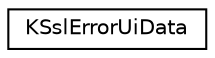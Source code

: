 digraph "Graphical Class Hierarchy"
{
  edge [fontname="Helvetica",fontsize="10",labelfontname="Helvetica",labelfontsize="10"];
  node [fontname="Helvetica",fontsize="10",shape=record];
  rankdir="LR";
  Node0 [label="KSslErrorUiData",height=0.2,width=0.4,color="black", fillcolor="white", style="filled",URL="$classKSslErrorUiData.html",tooltip="This class can hold all the necessary data from a KTcpSocket to ask the user to continue connecting i..."];
}
